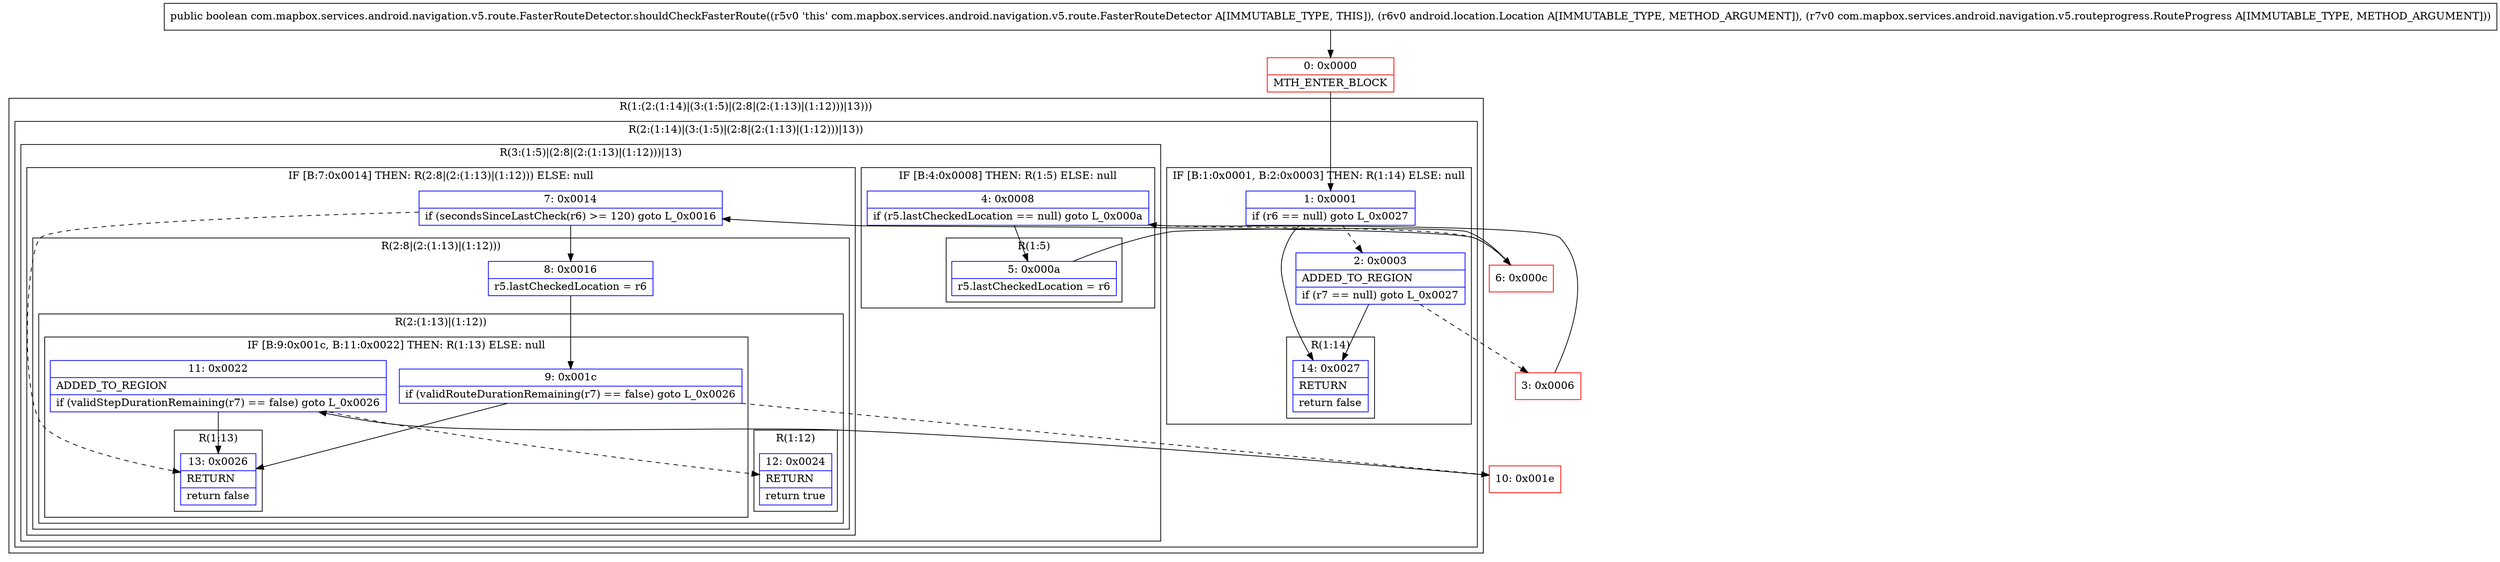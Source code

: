 digraph "CFG forcom.mapbox.services.android.navigation.v5.route.FasterRouteDetector.shouldCheckFasterRoute(Landroid\/location\/Location;Lcom\/mapbox\/services\/android\/navigation\/v5\/routeprogress\/RouteProgress;)Z" {
subgraph cluster_Region_1299362142 {
label = "R(1:(2:(1:14)|(3:(1:5)|(2:8|(2:(1:13)|(1:12)))|13)))";
node [shape=record,color=blue];
subgraph cluster_Region_1778399490 {
label = "R(2:(1:14)|(3:(1:5)|(2:8|(2:(1:13)|(1:12)))|13))";
node [shape=record,color=blue];
subgraph cluster_IfRegion_237903208 {
label = "IF [B:1:0x0001, B:2:0x0003] THEN: R(1:14) ELSE: null";
node [shape=record,color=blue];
Node_1 [shape=record,label="{1\:\ 0x0001|if (r6 == null) goto L_0x0027\l}"];
Node_2 [shape=record,label="{2\:\ 0x0003|ADDED_TO_REGION\l|if (r7 == null) goto L_0x0027\l}"];
subgraph cluster_Region_1523444693 {
label = "R(1:14)";
node [shape=record,color=blue];
Node_14 [shape=record,label="{14\:\ 0x0027|RETURN\l|return false\l}"];
}
}
subgraph cluster_Region_49105299 {
label = "R(3:(1:5)|(2:8|(2:(1:13)|(1:12)))|13)";
node [shape=record,color=blue];
subgraph cluster_IfRegion_1775151333 {
label = "IF [B:4:0x0008] THEN: R(1:5) ELSE: null";
node [shape=record,color=blue];
Node_4 [shape=record,label="{4\:\ 0x0008|if (r5.lastCheckedLocation == null) goto L_0x000a\l}"];
subgraph cluster_Region_401944041 {
label = "R(1:5)";
node [shape=record,color=blue];
Node_5 [shape=record,label="{5\:\ 0x000a|r5.lastCheckedLocation = r6\l}"];
}
}
subgraph cluster_IfRegion_584318849 {
label = "IF [B:7:0x0014] THEN: R(2:8|(2:(1:13)|(1:12))) ELSE: null";
node [shape=record,color=blue];
Node_7 [shape=record,label="{7\:\ 0x0014|if (secondsSinceLastCheck(r6) \>= 120) goto L_0x0016\l}"];
subgraph cluster_Region_1243257753 {
label = "R(2:8|(2:(1:13)|(1:12)))";
node [shape=record,color=blue];
Node_8 [shape=record,label="{8\:\ 0x0016|r5.lastCheckedLocation = r6\l}"];
subgraph cluster_Region_1443859391 {
label = "R(2:(1:13)|(1:12))";
node [shape=record,color=blue];
subgraph cluster_IfRegion_1747681010 {
label = "IF [B:9:0x001c, B:11:0x0022] THEN: R(1:13) ELSE: null";
node [shape=record,color=blue];
Node_9 [shape=record,label="{9\:\ 0x001c|if (validRouteDurationRemaining(r7) == false) goto L_0x0026\l}"];
Node_11 [shape=record,label="{11\:\ 0x0022|ADDED_TO_REGION\l|if (validStepDurationRemaining(r7) == false) goto L_0x0026\l}"];
subgraph cluster_Region_1429846913 {
label = "R(1:13)";
node [shape=record,color=blue];
Node_13 [shape=record,label="{13\:\ 0x0026|RETURN\l|return false\l}"];
}
}
subgraph cluster_Region_1273050348 {
label = "R(1:12)";
node [shape=record,color=blue];
Node_12 [shape=record,label="{12\:\ 0x0024|RETURN\l|return true\l}"];
}
}
}
}
Node_13 [shape=record,label="{13\:\ 0x0026|RETURN\l|return false\l}"];
}
}
}
Node_0 [shape=record,color=red,label="{0\:\ 0x0000|MTH_ENTER_BLOCK\l}"];
Node_3 [shape=record,color=red,label="{3\:\ 0x0006}"];
Node_6 [shape=record,color=red,label="{6\:\ 0x000c}"];
Node_10 [shape=record,color=red,label="{10\:\ 0x001e}"];
MethodNode[shape=record,label="{public boolean com.mapbox.services.android.navigation.v5.route.FasterRouteDetector.shouldCheckFasterRoute((r5v0 'this' com.mapbox.services.android.navigation.v5.route.FasterRouteDetector A[IMMUTABLE_TYPE, THIS]), (r6v0 android.location.Location A[IMMUTABLE_TYPE, METHOD_ARGUMENT]), (r7v0 com.mapbox.services.android.navigation.v5.routeprogress.RouteProgress A[IMMUTABLE_TYPE, METHOD_ARGUMENT])) }"];
MethodNode -> Node_0;
Node_1 -> Node_2[style=dashed];
Node_1 -> Node_14;
Node_2 -> Node_3[style=dashed];
Node_2 -> Node_14;
Node_4 -> Node_5;
Node_4 -> Node_6[style=dashed];
Node_5 -> Node_6;
Node_7 -> Node_8;
Node_7 -> Node_13[style=dashed];
Node_8 -> Node_9;
Node_9 -> Node_10[style=dashed];
Node_9 -> Node_13;
Node_11 -> Node_12[style=dashed];
Node_11 -> Node_13;
Node_0 -> Node_1;
Node_3 -> Node_4;
Node_6 -> Node_7;
Node_10 -> Node_11;
}

